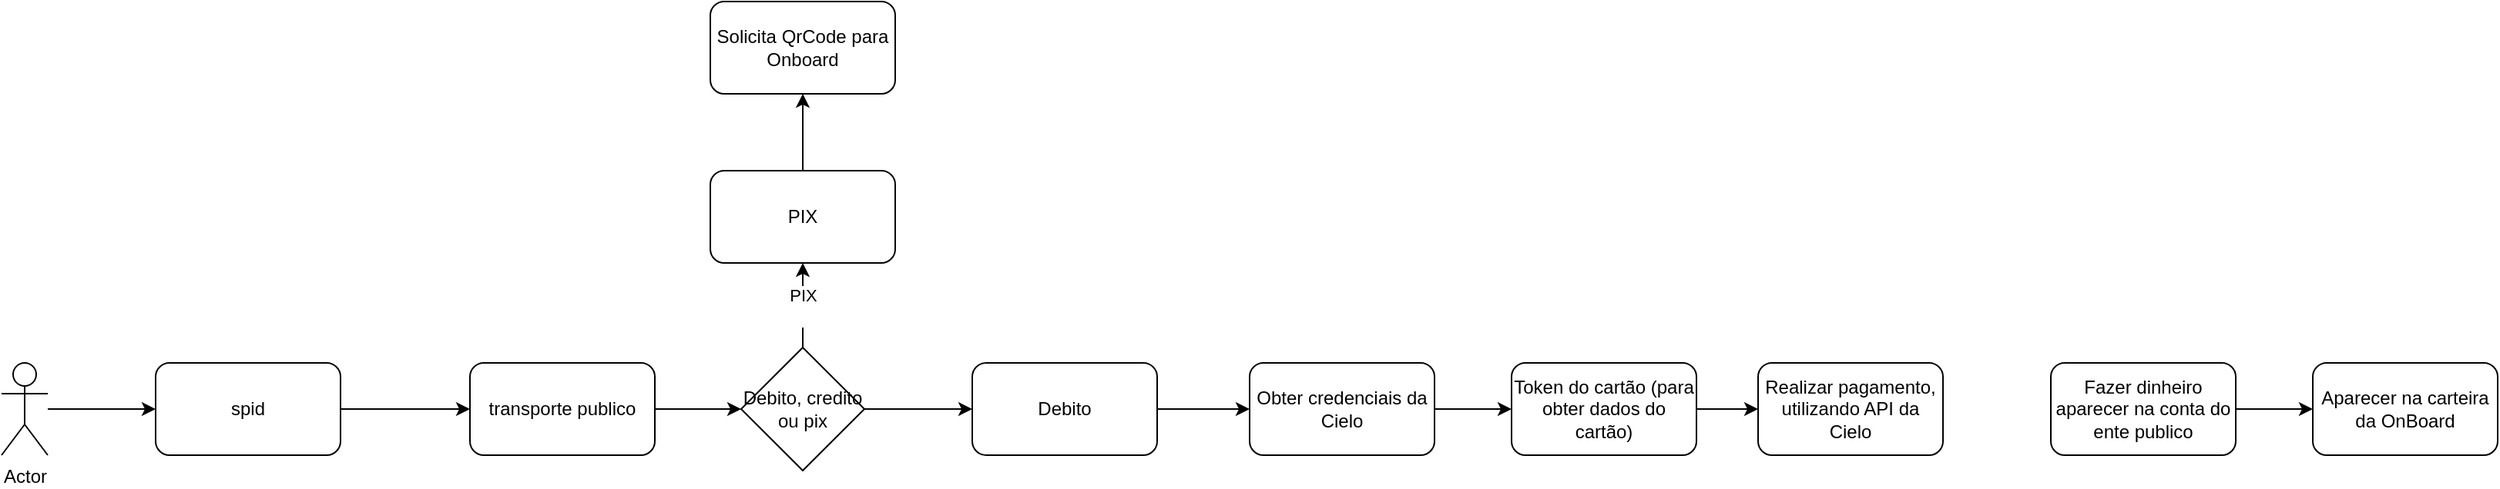 <mxfile version="26.0.4">
  <diagram id="C5RBs43oDa-KdzZeNtuy" name="Page-1">
    <mxGraphModel dx="1434" dy="795" grid="1" gridSize="10" guides="1" tooltips="1" connect="1" arrows="1" fold="1" page="1" pageScale="1" pageWidth="827" pageHeight="1169" math="0" shadow="0">
      <root>
        <mxCell id="WIyWlLk6GJQsqaUBKTNV-0" />
        <mxCell id="WIyWlLk6GJQsqaUBKTNV-1" parent="WIyWlLk6GJQsqaUBKTNV-0" />
        <mxCell id="fTIkMr9ofkkiDOPzr_Y9-4" style="edgeStyle=orthogonalEdgeStyle;rounded=0;orthogonalLoop=1;jettySize=auto;html=1;" edge="1" parent="WIyWlLk6GJQsqaUBKTNV-1" source="fTIkMr9ofkkiDOPzr_Y9-0" target="fTIkMr9ofkkiDOPzr_Y9-3">
          <mxGeometry relative="1" as="geometry" />
        </mxCell>
        <mxCell id="fTIkMr9ofkkiDOPzr_Y9-0" value="Actor" style="shape=umlActor;verticalLabelPosition=bottom;verticalAlign=top;html=1;outlineConnect=0;" vertex="1" parent="WIyWlLk6GJQsqaUBKTNV-1">
          <mxGeometry x="50" y="555" width="30" height="60" as="geometry" />
        </mxCell>
        <mxCell id="fTIkMr9ofkkiDOPzr_Y9-6" style="edgeStyle=orthogonalEdgeStyle;rounded=0;orthogonalLoop=1;jettySize=auto;html=1;exitX=1;exitY=0.5;exitDx=0;exitDy=0;entryX=0;entryY=0.5;entryDx=0;entryDy=0;" edge="1" parent="WIyWlLk6GJQsqaUBKTNV-1" source="fTIkMr9ofkkiDOPzr_Y9-3" target="fTIkMr9ofkkiDOPzr_Y9-5">
          <mxGeometry relative="1" as="geometry" />
        </mxCell>
        <mxCell id="fTIkMr9ofkkiDOPzr_Y9-3" value="spid" style="rounded=1;whiteSpace=wrap;html=1;" vertex="1" parent="WIyWlLk6GJQsqaUBKTNV-1">
          <mxGeometry x="150" y="555" width="120" height="60" as="geometry" />
        </mxCell>
        <mxCell id="fTIkMr9ofkkiDOPzr_Y9-8" style="edgeStyle=orthogonalEdgeStyle;rounded=0;orthogonalLoop=1;jettySize=auto;html=1;exitX=1;exitY=0.5;exitDx=0;exitDy=0;entryX=0;entryY=0.5;entryDx=0;entryDy=0;" edge="1" parent="WIyWlLk6GJQsqaUBKTNV-1" source="fTIkMr9ofkkiDOPzr_Y9-5" target="fTIkMr9ofkkiDOPzr_Y9-7">
          <mxGeometry relative="1" as="geometry" />
        </mxCell>
        <mxCell id="fTIkMr9ofkkiDOPzr_Y9-5" value="transporte publico" style="rounded=1;whiteSpace=wrap;html=1;" vertex="1" parent="WIyWlLk6GJQsqaUBKTNV-1">
          <mxGeometry x="354" y="555" width="120" height="60" as="geometry" />
        </mxCell>
        <mxCell id="fTIkMr9ofkkiDOPzr_Y9-10" value="PIX&lt;div&gt;&lt;br&gt;&lt;/div&gt;" style="edgeStyle=orthogonalEdgeStyle;rounded=0;orthogonalLoop=1;jettySize=auto;html=1;exitX=0.5;exitY=0;exitDx=0;exitDy=0;" edge="1" parent="WIyWlLk6GJQsqaUBKTNV-1" source="fTIkMr9ofkkiDOPzr_Y9-7" target="fTIkMr9ofkkiDOPzr_Y9-9">
          <mxGeometry relative="1" as="geometry" />
        </mxCell>
        <mxCell id="fTIkMr9ofkkiDOPzr_Y9-14" style="edgeStyle=orthogonalEdgeStyle;rounded=0;orthogonalLoop=1;jettySize=auto;html=1;entryX=0;entryY=0.5;entryDx=0;entryDy=0;" edge="1" parent="WIyWlLk6GJQsqaUBKTNV-1" source="fTIkMr9ofkkiDOPzr_Y9-7" target="fTIkMr9ofkkiDOPzr_Y9-13">
          <mxGeometry relative="1" as="geometry" />
        </mxCell>
        <mxCell id="fTIkMr9ofkkiDOPzr_Y9-7" value="Debito, credito ou pix" style="rhombus;whiteSpace=wrap;html=1;" vertex="1" parent="WIyWlLk6GJQsqaUBKTNV-1">
          <mxGeometry x="530" y="545" width="80" height="80" as="geometry" />
        </mxCell>
        <mxCell id="fTIkMr9ofkkiDOPzr_Y9-12" style="edgeStyle=orthogonalEdgeStyle;rounded=0;orthogonalLoop=1;jettySize=auto;html=1;exitX=0.5;exitY=0;exitDx=0;exitDy=0;" edge="1" parent="WIyWlLk6GJQsqaUBKTNV-1" source="fTIkMr9ofkkiDOPzr_Y9-9" target="fTIkMr9ofkkiDOPzr_Y9-11">
          <mxGeometry relative="1" as="geometry" />
        </mxCell>
        <mxCell id="fTIkMr9ofkkiDOPzr_Y9-9" value="PIX" style="rounded=1;whiteSpace=wrap;html=1;" vertex="1" parent="WIyWlLk6GJQsqaUBKTNV-1">
          <mxGeometry x="510" y="430" width="120" height="60" as="geometry" />
        </mxCell>
        <mxCell id="fTIkMr9ofkkiDOPzr_Y9-11" value="Solicita QrCode para Onboard" style="rounded=1;whiteSpace=wrap;html=1;" vertex="1" parent="WIyWlLk6GJQsqaUBKTNV-1">
          <mxGeometry x="510" y="320" width="120" height="60" as="geometry" />
        </mxCell>
        <mxCell id="fTIkMr9ofkkiDOPzr_Y9-16" style="edgeStyle=orthogonalEdgeStyle;rounded=0;orthogonalLoop=1;jettySize=auto;html=1;exitX=1;exitY=0.5;exitDx=0;exitDy=0;" edge="1" parent="WIyWlLk6GJQsqaUBKTNV-1" source="fTIkMr9ofkkiDOPzr_Y9-13" target="fTIkMr9ofkkiDOPzr_Y9-15">
          <mxGeometry relative="1" as="geometry" />
        </mxCell>
        <mxCell id="fTIkMr9ofkkiDOPzr_Y9-13" value="Debito" style="rounded=1;whiteSpace=wrap;html=1;" vertex="1" parent="WIyWlLk6GJQsqaUBKTNV-1">
          <mxGeometry x="680" y="555" width="120" height="60" as="geometry" />
        </mxCell>
        <mxCell id="fTIkMr9ofkkiDOPzr_Y9-18" style="edgeStyle=orthogonalEdgeStyle;rounded=0;orthogonalLoop=1;jettySize=auto;html=1;exitX=1;exitY=0.5;exitDx=0;exitDy=0;entryX=0;entryY=0.5;entryDx=0;entryDy=0;" edge="1" parent="WIyWlLk6GJQsqaUBKTNV-1" source="fTIkMr9ofkkiDOPzr_Y9-15" target="fTIkMr9ofkkiDOPzr_Y9-17">
          <mxGeometry relative="1" as="geometry" />
        </mxCell>
        <mxCell id="fTIkMr9ofkkiDOPzr_Y9-15" value="Obter credenciais da Cielo" style="rounded=1;whiteSpace=wrap;html=1;" vertex="1" parent="WIyWlLk6GJQsqaUBKTNV-1">
          <mxGeometry x="860" y="555" width="120" height="60" as="geometry" />
        </mxCell>
        <mxCell id="fTIkMr9ofkkiDOPzr_Y9-20" style="edgeStyle=orthogonalEdgeStyle;rounded=0;orthogonalLoop=1;jettySize=auto;html=1;exitX=1;exitY=0.5;exitDx=0;exitDy=0;" edge="1" parent="WIyWlLk6GJQsqaUBKTNV-1" source="fTIkMr9ofkkiDOPzr_Y9-17" target="fTIkMr9ofkkiDOPzr_Y9-19">
          <mxGeometry relative="1" as="geometry" />
        </mxCell>
        <mxCell id="fTIkMr9ofkkiDOPzr_Y9-17" value="Token do cartão (para obter dados do cartão)" style="rounded=1;whiteSpace=wrap;html=1;" vertex="1" parent="WIyWlLk6GJQsqaUBKTNV-1">
          <mxGeometry x="1030" y="555" width="120" height="60" as="geometry" />
        </mxCell>
        <mxCell id="fTIkMr9ofkkiDOPzr_Y9-19" value="Realizar pagamento, utilizando API da Cielo" style="rounded=1;whiteSpace=wrap;html=1;" vertex="1" parent="WIyWlLk6GJQsqaUBKTNV-1">
          <mxGeometry x="1190" y="555" width="120" height="60" as="geometry" />
        </mxCell>
        <mxCell id="fTIkMr9ofkkiDOPzr_Y9-23" style="edgeStyle=orthogonalEdgeStyle;rounded=0;orthogonalLoop=1;jettySize=auto;html=1;exitX=1;exitY=0.5;exitDx=0;exitDy=0;entryX=0;entryY=0.5;entryDx=0;entryDy=0;" edge="1" parent="WIyWlLk6GJQsqaUBKTNV-1" source="fTIkMr9ofkkiDOPzr_Y9-21" target="fTIkMr9ofkkiDOPzr_Y9-22">
          <mxGeometry relative="1" as="geometry" />
        </mxCell>
        <mxCell id="fTIkMr9ofkkiDOPzr_Y9-21" value="Fazer dinheiro aparecer na conta do ente publico" style="rounded=1;whiteSpace=wrap;html=1;" vertex="1" parent="WIyWlLk6GJQsqaUBKTNV-1">
          <mxGeometry x="1380" y="555" width="120" height="60" as="geometry" />
        </mxCell>
        <mxCell id="fTIkMr9ofkkiDOPzr_Y9-22" value="Aparecer na carteira da OnBoard" style="rounded=1;whiteSpace=wrap;html=1;" vertex="1" parent="WIyWlLk6GJQsqaUBKTNV-1">
          <mxGeometry x="1550" y="555" width="120" height="60" as="geometry" />
        </mxCell>
      </root>
    </mxGraphModel>
  </diagram>
</mxfile>
